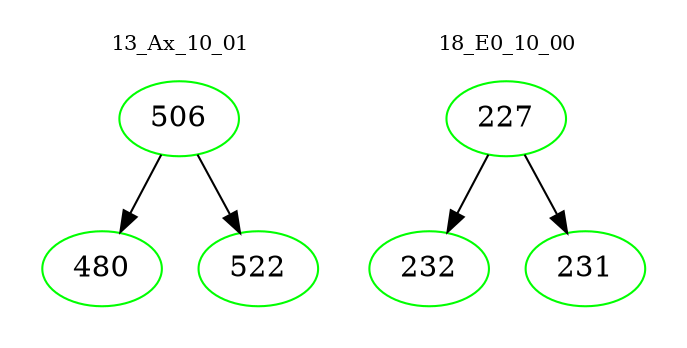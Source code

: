 digraph{
subgraph cluster_0 {
color = white
label = "13_Ax_10_01";
fontsize=10;
T0_506 [label="506", color="green"]
T0_506 -> T0_480 [color="black"]
T0_480 [label="480", color="green"]
T0_506 -> T0_522 [color="black"]
T0_522 [label="522", color="green"]
}
subgraph cluster_1 {
color = white
label = "18_E0_10_00";
fontsize=10;
T1_227 [label="227", color="green"]
T1_227 -> T1_232 [color="black"]
T1_232 [label="232", color="green"]
T1_227 -> T1_231 [color="black"]
T1_231 [label="231", color="green"]
}
}
